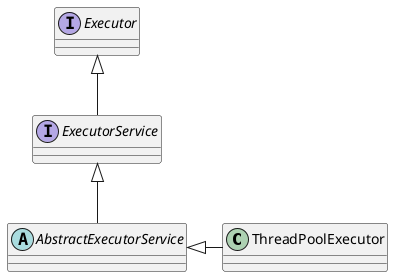 @startuml
class ThreadPoolExecutor
abstract class AbstractExecutorService
interface ExecutorService
interface Executor

Executor <|-- ExecutorService
ExecutorService <|-- AbstractExecutorService
AbstractExecutorService <|- ThreadPoolExecutor
@enduml
